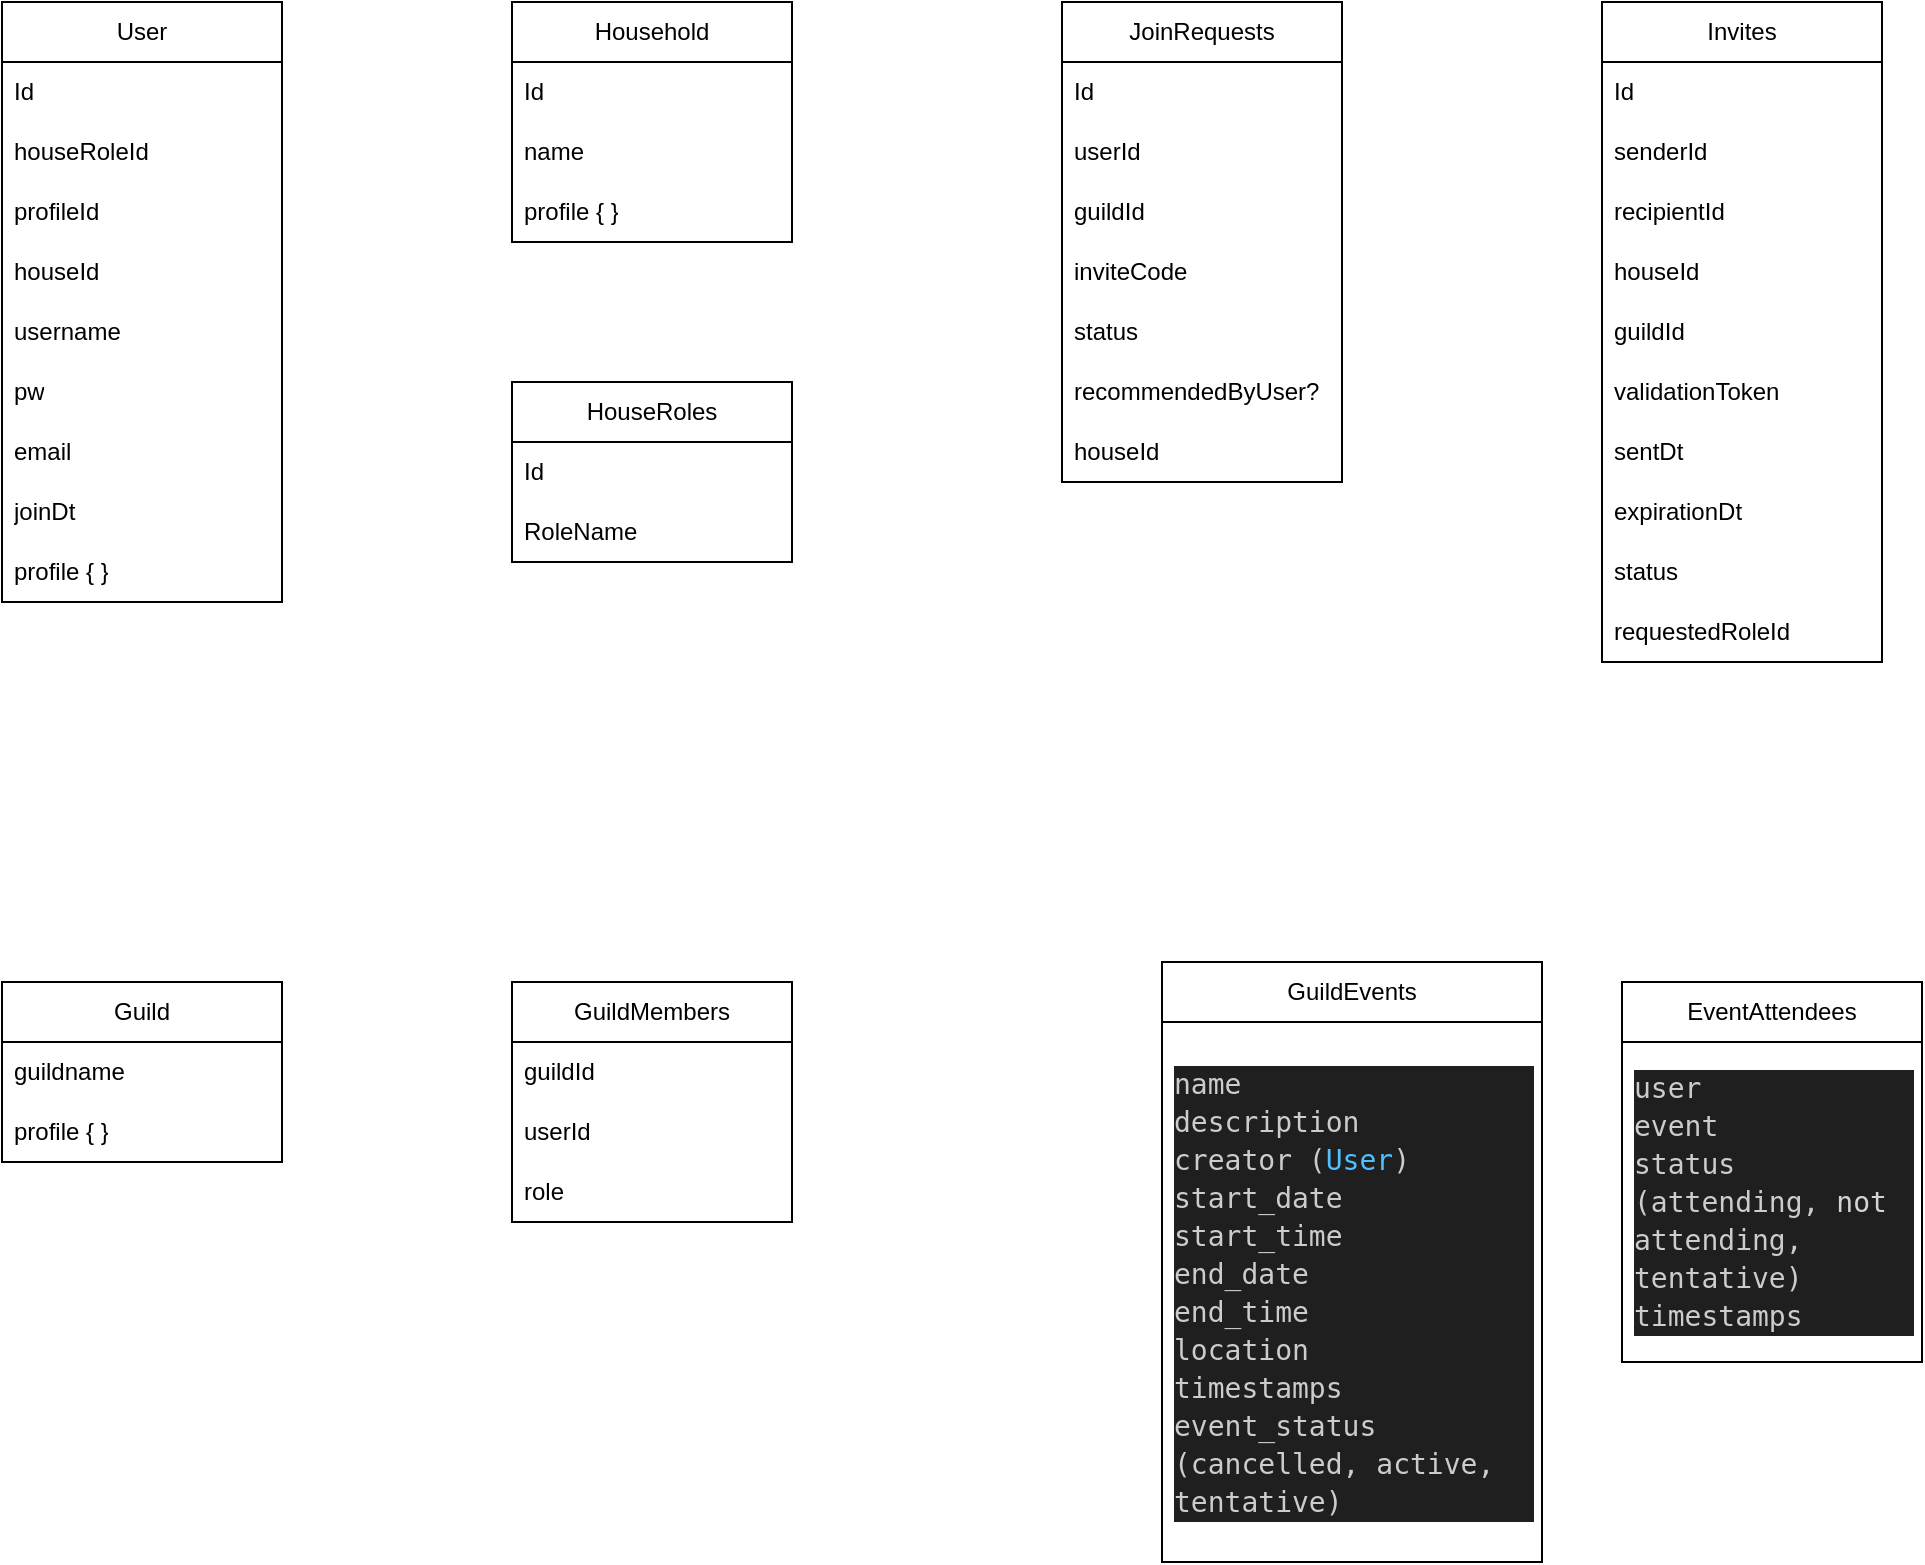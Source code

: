 <mxfile version="23.1.5" type="device">
  <diagram name="Page-1" id="X0s-m6jBx2qHv2Oh81oE">
    <mxGraphModel dx="1326" dy="1042" grid="1" gridSize="10" guides="1" tooltips="1" connect="1" arrows="1" fold="1" page="0" pageScale="1" pageWidth="850" pageHeight="1100" math="0" shadow="0">
      <root>
        <mxCell id="0" />
        <mxCell id="1" parent="0" />
        <mxCell id="xjD7mvp7fWhBBpH1s1Fi-1" value="User" style="swimlane;fontStyle=0;childLayout=stackLayout;horizontal=1;startSize=30;horizontalStack=0;resizeParent=1;resizeParentMax=0;resizeLast=0;collapsible=1;marginBottom=0;whiteSpace=wrap;html=1;" parent="1" vertex="1">
          <mxGeometry x="100" y="50" width="140" height="300" as="geometry" />
        </mxCell>
        <mxCell id="xjD7mvp7fWhBBpH1s1Fi-33" value="Id" style="text;strokeColor=none;fillColor=none;align=left;verticalAlign=middle;spacingLeft=4;spacingRight=4;overflow=hidden;points=[[0,0.5],[1,0.5]];portConstraint=eastwest;rotatable=0;whiteSpace=wrap;html=1;" parent="xjD7mvp7fWhBBpH1s1Fi-1" vertex="1">
          <mxGeometry y="30" width="140" height="30" as="geometry" />
        </mxCell>
        <mxCell id="xjD7mvp7fWhBBpH1s1Fi-27" value="houseRoleId" style="text;strokeColor=none;fillColor=none;align=left;verticalAlign=middle;spacingLeft=4;spacingRight=4;overflow=hidden;points=[[0,0.5],[1,0.5]];portConstraint=eastwest;rotatable=0;whiteSpace=wrap;html=1;" parent="xjD7mvp7fWhBBpH1s1Fi-1" vertex="1">
          <mxGeometry y="60" width="140" height="30" as="geometry" />
        </mxCell>
        <mxCell id="xjD7mvp7fWhBBpH1s1Fi-18" value="profileId" style="text;strokeColor=none;fillColor=none;align=left;verticalAlign=middle;spacingLeft=4;spacingRight=4;overflow=hidden;points=[[0,0.5],[1,0.5]];portConstraint=eastwest;rotatable=0;whiteSpace=wrap;html=1;" parent="xjD7mvp7fWhBBpH1s1Fi-1" vertex="1">
          <mxGeometry y="90" width="140" height="30" as="geometry" />
        </mxCell>
        <mxCell id="xjD7mvp7fWhBBpH1s1Fi-17" value="houseId" style="text;strokeColor=none;fillColor=none;align=left;verticalAlign=middle;spacingLeft=4;spacingRight=4;overflow=hidden;points=[[0,0.5],[1,0.5]];portConstraint=eastwest;rotatable=0;whiteSpace=wrap;html=1;" parent="xjD7mvp7fWhBBpH1s1Fi-1" vertex="1">
          <mxGeometry y="120" width="140" height="30" as="geometry" />
        </mxCell>
        <mxCell id="xjD7mvp7fWhBBpH1s1Fi-2" value="username" style="text;strokeColor=none;fillColor=none;align=left;verticalAlign=middle;spacingLeft=4;spacingRight=4;overflow=hidden;points=[[0,0.5],[1,0.5]];portConstraint=eastwest;rotatable=0;whiteSpace=wrap;html=1;" parent="xjD7mvp7fWhBBpH1s1Fi-1" vertex="1">
          <mxGeometry y="150" width="140" height="30" as="geometry" />
        </mxCell>
        <mxCell id="xjD7mvp7fWhBBpH1s1Fi-4" value="pw" style="text;strokeColor=none;fillColor=none;align=left;verticalAlign=middle;spacingLeft=4;spacingRight=4;overflow=hidden;points=[[0,0.5],[1,0.5]];portConstraint=eastwest;rotatable=0;whiteSpace=wrap;html=1;" parent="xjD7mvp7fWhBBpH1s1Fi-1" vertex="1">
          <mxGeometry y="180" width="140" height="30" as="geometry" />
        </mxCell>
        <mxCell id="xjD7mvp7fWhBBpH1s1Fi-3" value="email" style="text;strokeColor=none;fillColor=none;align=left;verticalAlign=middle;spacingLeft=4;spacingRight=4;overflow=hidden;points=[[0,0.5],[1,0.5]];portConstraint=eastwest;rotatable=0;whiteSpace=wrap;html=1;" parent="xjD7mvp7fWhBBpH1s1Fi-1" vertex="1">
          <mxGeometry y="210" width="140" height="30" as="geometry" />
        </mxCell>
        <mxCell id="xjD7mvp7fWhBBpH1s1Fi-40" value="joinDt&lt;br&gt;" style="text;strokeColor=none;fillColor=none;align=left;verticalAlign=middle;spacingLeft=4;spacingRight=4;overflow=hidden;points=[[0,0.5],[1,0.5]];portConstraint=eastwest;rotatable=0;whiteSpace=wrap;html=1;" parent="xjD7mvp7fWhBBpH1s1Fi-1" vertex="1">
          <mxGeometry y="240" width="140" height="30" as="geometry" />
        </mxCell>
        <mxCell id="xjD7mvp7fWhBBpH1s1Fi-48" value="profile { }" style="text;strokeColor=none;fillColor=none;align=left;verticalAlign=middle;spacingLeft=4;spacingRight=4;overflow=hidden;points=[[0,0.5],[1,0.5]];portConstraint=eastwest;rotatable=0;whiteSpace=wrap;html=1;" parent="xjD7mvp7fWhBBpH1s1Fi-1" vertex="1">
          <mxGeometry y="270" width="140" height="30" as="geometry" />
        </mxCell>
        <mxCell id="xjD7mvp7fWhBBpH1s1Fi-5" value="Household" style="swimlane;fontStyle=0;childLayout=stackLayout;horizontal=1;startSize=30;horizontalStack=0;resizeParent=1;resizeParentMax=0;resizeLast=0;collapsible=1;marginBottom=0;whiteSpace=wrap;html=1;" parent="1" vertex="1">
          <mxGeometry x="355" y="50" width="140" height="120" as="geometry" />
        </mxCell>
        <mxCell id="xjD7mvp7fWhBBpH1s1Fi-7" value="Id" style="text;strokeColor=none;fillColor=none;align=left;verticalAlign=middle;spacingLeft=4;spacingRight=4;overflow=hidden;points=[[0,0.5],[1,0.5]];portConstraint=eastwest;rotatable=0;whiteSpace=wrap;html=1;" parent="xjD7mvp7fWhBBpH1s1Fi-5" vertex="1">
          <mxGeometry y="30" width="140" height="30" as="geometry" />
        </mxCell>
        <mxCell id="xjD7mvp7fWhBBpH1s1Fi-6" value="name" style="text;strokeColor=none;fillColor=none;align=left;verticalAlign=middle;spacingLeft=4;spacingRight=4;overflow=hidden;points=[[0,0.5],[1,0.5]];portConstraint=eastwest;rotatable=0;whiteSpace=wrap;html=1;" parent="xjD7mvp7fWhBBpH1s1Fi-5" vertex="1">
          <mxGeometry y="60" width="140" height="30" as="geometry" />
        </mxCell>
        <mxCell id="xjD7mvp7fWhBBpH1s1Fi-41" value="profile { }" style="text;strokeColor=none;fillColor=none;align=left;verticalAlign=middle;spacingLeft=4;spacingRight=4;overflow=hidden;points=[[0,0.5],[1,0.5]];portConstraint=eastwest;rotatable=0;whiteSpace=wrap;html=1;" parent="xjD7mvp7fWhBBpH1s1Fi-5" vertex="1">
          <mxGeometry y="90" width="140" height="30" as="geometry" />
        </mxCell>
        <mxCell id="xjD7mvp7fWhBBpH1s1Fi-9" value="Guild" style="swimlane;fontStyle=0;childLayout=stackLayout;horizontal=1;startSize=30;horizontalStack=0;resizeParent=1;resizeParentMax=0;resizeLast=0;collapsible=1;marginBottom=0;whiteSpace=wrap;html=1;" parent="1" vertex="1">
          <mxGeometry x="100" y="540" width="140" height="90" as="geometry" />
        </mxCell>
        <mxCell id="xjD7mvp7fWhBBpH1s1Fi-10" value="guildname" style="text;strokeColor=none;fillColor=none;align=left;verticalAlign=middle;spacingLeft=4;spacingRight=4;overflow=hidden;points=[[0,0.5],[1,0.5]];portConstraint=eastwest;rotatable=0;whiteSpace=wrap;html=1;" parent="xjD7mvp7fWhBBpH1s1Fi-9" vertex="1">
          <mxGeometry y="30" width="140" height="30" as="geometry" />
        </mxCell>
        <mxCell id="xjD7mvp7fWhBBpH1s1Fi-71" value="profile { }" style="text;strokeColor=none;fillColor=none;align=left;verticalAlign=middle;spacingLeft=4;spacingRight=4;overflow=hidden;points=[[0,0.5],[1,0.5]];portConstraint=eastwest;rotatable=0;whiteSpace=wrap;html=1;" parent="xjD7mvp7fWhBBpH1s1Fi-9" vertex="1">
          <mxGeometry y="60" width="140" height="30" as="geometry" />
        </mxCell>
        <mxCell id="xjD7mvp7fWhBBpH1s1Fi-28" value="HouseRoles" style="swimlane;fontStyle=0;childLayout=stackLayout;horizontal=1;startSize=30;horizontalStack=0;resizeParent=1;resizeParentMax=0;resizeLast=0;collapsible=1;marginBottom=0;whiteSpace=wrap;html=1;" parent="1" vertex="1">
          <mxGeometry x="355" y="240" width="140" height="90" as="geometry" />
        </mxCell>
        <mxCell id="xjD7mvp7fWhBBpH1s1Fi-29" value="Id" style="text;strokeColor=none;fillColor=none;align=left;verticalAlign=middle;spacingLeft=4;spacingRight=4;overflow=hidden;points=[[0,0.5],[1,0.5]];portConstraint=eastwest;rotatable=0;whiteSpace=wrap;html=1;" parent="xjD7mvp7fWhBBpH1s1Fi-28" vertex="1">
          <mxGeometry y="30" width="140" height="30" as="geometry" />
        </mxCell>
        <mxCell id="xjD7mvp7fWhBBpH1s1Fi-30" value="RoleName" style="text;strokeColor=none;fillColor=none;align=left;verticalAlign=middle;spacingLeft=4;spacingRight=4;overflow=hidden;points=[[0,0.5],[1,0.5]];portConstraint=eastwest;rotatable=0;whiteSpace=wrap;html=1;" parent="xjD7mvp7fWhBBpH1s1Fi-28" vertex="1">
          <mxGeometry y="60" width="140" height="30" as="geometry" />
        </mxCell>
        <mxCell id="xjD7mvp7fWhBBpH1s1Fi-34" value="GuildMembers" style="swimlane;fontStyle=0;childLayout=stackLayout;horizontal=1;startSize=30;horizontalStack=0;resizeParent=1;resizeParentMax=0;resizeLast=0;collapsible=1;marginBottom=0;whiteSpace=wrap;html=1;" parent="1" vertex="1">
          <mxGeometry x="355" y="540" width="140" height="120" as="geometry" />
        </mxCell>
        <mxCell id="xjD7mvp7fWhBBpH1s1Fi-35" value="guildId" style="text;strokeColor=none;fillColor=none;align=left;verticalAlign=middle;spacingLeft=4;spacingRight=4;overflow=hidden;points=[[0,0.5],[1,0.5]];portConstraint=eastwest;rotatable=0;whiteSpace=wrap;html=1;" parent="xjD7mvp7fWhBBpH1s1Fi-34" vertex="1">
          <mxGeometry y="30" width="140" height="30" as="geometry" />
        </mxCell>
        <mxCell id="xjD7mvp7fWhBBpH1s1Fi-36" value="userId" style="text;strokeColor=none;fillColor=none;align=left;verticalAlign=middle;spacingLeft=4;spacingRight=4;overflow=hidden;points=[[0,0.5],[1,0.5]];portConstraint=eastwest;rotatable=0;whiteSpace=wrap;html=1;" parent="xjD7mvp7fWhBBpH1s1Fi-34" vertex="1">
          <mxGeometry y="60" width="140" height="30" as="geometry" />
        </mxCell>
        <mxCell id="xjD7mvp7fWhBBpH1s1Fi-42" value="role" style="text;strokeColor=none;fillColor=none;align=left;verticalAlign=middle;spacingLeft=4;spacingRight=4;overflow=hidden;points=[[0,0.5],[1,0.5]];portConstraint=eastwest;rotatable=0;whiteSpace=wrap;html=1;" parent="xjD7mvp7fWhBBpH1s1Fi-34" vertex="1">
          <mxGeometry y="90" width="140" height="30" as="geometry" />
        </mxCell>
        <mxCell id="xjD7mvp7fWhBBpH1s1Fi-50" value="Invites" style="swimlane;fontStyle=0;childLayout=stackLayout;horizontal=1;startSize=30;horizontalStack=0;resizeParent=1;resizeParentMax=0;resizeLast=0;collapsible=1;marginBottom=0;whiteSpace=wrap;html=1;" parent="1" vertex="1">
          <mxGeometry x="900" y="50" width="140" height="330" as="geometry" />
        </mxCell>
        <mxCell id="xjD7mvp7fWhBBpH1s1Fi-51" value="Id" style="text;strokeColor=none;fillColor=none;align=left;verticalAlign=middle;spacingLeft=4;spacingRight=4;overflow=hidden;points=[[0,0.5],[1,0.5]];portConstraint=eastwest;rotatable=0;whiteSpace=wrap;html=1;" parent="xjD7mvp7fWhBBpH1s1Fi-50" vertex="1">
          <mxGeometry y="30" width="140" height="30" as="geometry" />
        </mxCell>
        <mxCell id="xjD7mvp7fWhBBpH1s1Fi-52" value="senderId" style="text;strokeColor=none;fillColor=none;align=left;verticalAlign=middle;spacingLeft=4;spacingRight=4;overflow=hidden;points=[[0,0.5],[1,0.5]];portConstraint=eastwest;rotatable=0;whiteSpace=wrap;html=1;" parent="xjD7mvp7fWhBBpH1s1Fi-50" vertex="1">
          <mxGeometry y="60" width="140" height="30" as="geometry" />
        </mxCell>
        <mxCell id="xjD7mvp7fWhBBpH1s1Fi-53" value="recipientId" style="text;strokeColor=none;fillColor=none;align=left;verticalAlign=middle;spacingLeft=4;spacingRight=4;overflow=hidden;points=[[0,0.5],[1,0.5]];portConstraint=eastwest;rotatable=0;whiteSpace=wrap;html=1;" parent="xjD7mvp7fWhBBpH1s1Fi-50" vertex="1">
          <mxGeometry y="90" width="140" height="30" as="geometry" />
        </mxCell>
        <mxCell id="xjD7mvp7fWhBBpH1s1Fi-58" value="houseId" style="text;strokeColor=none;fillColor=none;align=left;verticalAlign=middle;spacingLeft=4;spacingRight=4;overflow=hidden;points=[[0,0.5],[1,0.5]];portConstraint=eastwest;rotatable=0;whiteSpace=wrap;html=1;" parent="xjD7mvp7fWhBBpH1s1Fi-50" vertex="1">
          <mxGeometry y="120" width="140" height="30" as="geometry" />
        </mxCell>
        <mxCell id="xjD7mvp7fWhBBpH1s1Fi-66" value="guildId" style="text;strokeColor=none;fillColor=none;align=left;verticalAlign=middle;spacingLeft=4;spacingRight=4;overflow=hidden;points=[[0,0.5],[1,0.5]];portConstraint=eastwest;rotatable=0;whiteSpace=wrap;html=1;" parent="xjD7mvp7fWhBBpH1s1Fi-50" vertex="1">
          <mxGeometry y="150" width="140" height="30" as="geometry" />
        </mxCell>
        <mxCell id="xjD7mvp7fWhBBpH1s1Fi-64" value="validationToken" style="text;strokeColor=none;fillColor=none;align=left;verticalAlign=middle;spacingLeft=4;spacingRight=4;overflow=hidden;points=[[0,0.5],[1,0.5]];portConstraint=eastwest;rotatable=0;whiteSpace=wrap;html=1;" parent="xjD7mvp7fWhBBpH1s1Fi-50" vertex="1">
          <mxGeometry y="180" width="140" height="30" as="geometry" />
        </mxCell>
        <mxCell id="xjD7mvp7fWhBBpH1s1Fi-60" value="sentDt" style="text;strokeColor=none;fillColor=none;align=left;verticalAlign=middle;spacingLeft=4;spacingRight=4;overflow=hidden;points=[[0,0.5],[1,0.5]];portConstraint=eastwest;rotatable=0;whiteSpace=wrap;html=1;" parent="xjD7mvp7fWhBBpH1s1Fi-50" vertex="1">
          <mxGeometry y="210" width="140" height="30" as="geometry" />
        </mxCell>
        <mxCell id="xjD7mvp7fWhBBpH1s1Fi-67" value="expirationDt" style="text;strokeColor=none;fillColor=none;align=left;verticalAlign=middle;spacingLeft=4;spacingRight=4;overflow=hidden;points=[[0,0.5],[1,0.5]];portConstraint=eastwest;rotatable=0;whiteSpace=wrap;html=1;" parent="xjD7mvp7fWhBBpH1s1Fi-50" vertex="1">
          <mxGeometry y="240" width="140" height="30" as="geometry" />
        </mxCell>
        <mxCell id="xjD7mvp7fWhBBpH1s1Fi-61" value="status" style="text;strokeColor=none;fillColor=none;align=left;verticalAlign=middle;spacingLeft=4;spacingRight=4;overflow=hidden;points=[[0,0.5],[1,0.5]];portConstraint=eastwest;rotatable=0;whiteSpace=wrap;html=1;" parent="xjD7mvp7fWhBBpH1s1Fi-50" vertex="1">
          <mxGeometry y="270" width="140" height="30" as="geometry" />
        </mxCell>
        <mxCell id="xjD7mvp7fWhBBpH1s1Fi-68" value="requestedRoleId" style="text;strokeColor=none;fillColor=none;align=left;verticalAlign=middle;spacingLeft=4;spacingRight=4;overflow=hidden;points=[[0,0.5],[1,0.5]];portConstraint=eastwest;rotatable=0;whiteSpace=wrap;html=1;" parent="xjD7mvp7fWhBBpH1s1Fi-50" vertex="1">
          <mxGeometry y="300" width="140" height="30" as="geometry" />
        </mxCell>
        <mxCell id="xjD7mvp7fWhBBpH1s1Fi-72" value="GuildEvents" style="swimlane;fontStyle=0;childLayout=stackLayout;horizontal=1;startSize=30;horizontalStack=0;resizeParent=1;resizeParentMax=0;resizeLast=0;collapsible=1;marginBottom=0;whiteSpace=wrap;html=1;" parent="1" vertex="1">
          <mxGeometry x="680" y="530" width="190" height="300" as="geometry" />
        </mxCell>
        <mxCell id="xjD7mvp7fWhBBpH1s1Fi-73" value="&lt;div style=&quot;color: rgb(204, 204, 204); background-color: rgb(31, 31, 31); font-family: &amp;quot;Droid Sans Mono&amp;quot;, &amp;quot;monospace&amp;quot;, monospace; font-weight: normal; font-size: 14px; line-height: 19px;&quot;&gt;&lt;div&gt;&lt;span style=&quot;color: #cccccc;&quot;&gt;name&lt;/span&gt;&lt;/div&gt;&lt;div&gt;&lt;span style=&quot;color: #cccccc;&quot;&gt;    description&lt;/span&gt;&lt;/div&gt;&lt;div&gt;&lt;span style=&quot;color: #cccccc;&quot;&gt;    creator (&lt;/span&gt;&lt;span style=&quot;color: #4fc1ff;&quot;&gt;User&lt;/span&gt;&lt;span style=&quot;color: #cccccc;&quot;&gt;)&lt;/span&gt;&lt;/div&gt;&lt;div&gt;&lt;span style=&quot;color: #cccccc;&quot;&gt;    start_date&lt;/span&gt;&lt;/div&gt;&lt;div&gt;&lt;span style=&quot;color: #cccccc;&quot;&gt;    start_time&lt;/span&gt;&lt;/div&gt;&lt;div&gt;&lt;span style=&quot;color: #cccccc;&quot;&gt;    end_date&lt;/span&gt;&lt;/div&gt;&lt;div&gt;&lt;span style=&quot;color: #cccccc;&quot;&gt;    end_time&lt;/span&gt;&lt;/div&gt;&lt;div&gt;&lt;span style=&quot;color: #cccccc;&quot;&gt;    location&lt;/span&gt;&lt;/div&gt;&lt;div&gt;&lt;span style=&quot;color: #cccccc;&quot;&gt;    timestamps&lt;/span&gt;&lt;/div&gt;&lt;div&gt;&lt;span style=&quot;color: #cccccc;&quot;&gt;    event_status (cancelled, active, tentative)&lt;/span&gt;&lt;/div&gt;&lt;/div&gt;" style="text;strokeColor=none;fillColor=none;align=left;verticalAlign=middle;spacingLeft=4;spacingRight=4;overflow=hidden;points=[[0,0.5],[1,0.5]];portConstraint=eastwest;rotatable=0;whiteSpace=wrap;html=1;" parent="xjD7mvp7fWhBBpH1s1Fi-72" vertex="1">
          <mxGeometry y="30" width="190" height="270" as="geometry" />
        </mxCell>
        <mxCell id="zw6DzKd25NZ7ZgGuWX3a-1" value="JoinRequests" style="swimlane;fontStyle=0;childLayout=stackLayout;horizontal=1;startSize=30;horizontalStack=0;resizeParent=1;resizeParentMax=0;resizeLast=0;collapsible=1;marginBottom=0;whiteSpace=wrap;html=1;" parent="1" vertex="1">
          <mxGeometry x="630" y="50" width="140" height="240" as="geometry" />
        </mxCell>
        <mxCell id="zw6DzKd25NZ7ZgGuWX3a-2" value="Id" style="text;strokeColor=none;fillColor=none;align=left;verticalAlign=middle;spacingLeft=4;spacingRight=4;overflow=hidden;points=[[0,0.5],[1,0.5]];portConstraint=eastwest;rotatable=0;whiteSpace=wrap;html=1;" parent="zw6DzKd25NZ7ZgGuWX3a-1" vertex="1">
          <mxGeometry y="30" width="140" height="30" as="geometry" />
        </mxCell>
        <mxCell id="zw6DzKd25NZ7ZgGuWX3a-4" value="userId" style="text;strokeColor=none;fillColor=none;align=left;verticalAlign=middle;spacingLeft=4;spacingRight=4;overflow=hidden;points=[[0,0.5],[1,0.5]];portConstraint=eastwest;rotatable=0;whiteSpace=wrap;html=1;" parent="zw6DzKd25NZ7ZgGuWX3a-1" vertex="1">
          <mxGeometry y="60" width="140" height="30" as="geometry" />
        </mxCell>
        <mxCell id="zw6DzKd25NZ7ZgGuWX3a-6" value="guildId" style="text;strokeColor=none;fillColor=none;align=left;verticalAlign=middle;spacingLeft=4;spacingRight=4;overflow=hidden;points=[[0,0.5],[1,0.5]];portConstraint=eastwest;rotatable=0;whiteSpace=wrap;html=1;" parent="zw6DzKd25NZ7ZgGuWX3a-1" vertex="1">
          <mxGeometry y="90" width="140" height="30" as="geometry" />
        </mxCell>
        <mxCell id="zw6DzKd25NZ7ZgGuWX3a-7" value="inviteCode" style="text;strokeColor=none;fillColor=none;align=left;verticalAlign=middle;spacingLeft=4;spacingRight=4;overflow=hidden;points=[[0,0.5],[1,0.5]];portConstraint=eastwest;rotatable=0;whiteSpace=wrap;html=1;" parent="zw6DzKd25NZ7ZgGuWX3a-1" vertex="1">
          <mxGeometry y="120" width="140" height="30" as="geometry" />
        </mxCell>
        <mxCell id="zw6DzKd25NZ7ZgGuWX3a-10" value="status" style="text;strokeColor=none;fillColor=none;align=left;verticalAlign=middle;spacingLeft=4;spacingRight=4;overflow=hidden;points=[[0,0.5],[1,0.5]];portConstraint=eastwest;rotatable=0;whiteSpace=wrap;html=1;" parent="zw6DzKd25NZ7ZgGuWX3a-1" vertex="1">
          <mxGeometry y="150" width="140" height="30" as="geometry" />
        </mxCell>
        <mxCell id="zw6DzKd25NZ7ZgGuWX3a-13" value="recommendedByUser?" style="text;strokeColor=none;fillColor=none;align=left;verticalAlign=middle;spacingLeft=4;spacingRight=4;overflow=hidden;points=[[0,0.5],[1,0.5]];portConstraint=eastwest;rotatable=0;whiteSpace=wrap;html=1;" parent="zw6DzKd25NZ7ZgGuWX3a-1" vertex="1">
          <mxGeometry y="180" width="140" height="30" as="geometry" />
        </mxCell>
        <mxCell id="zw6DzKd25NZ7ZgGuWX3a-5" value="houseId" style="text;strokeColor=none;fillColor=none;align=left;verticalAlign=middle;spacingLeft=4;spacingRight=4;overflow=hidden;points=[[0,0.5],[1,0.5]];portConstraint=eastwest;rotatable=0;whiteSpace=wrap;html=1;" parent="zw6DzKd25NZ7ZgGuWX3a-1" vertex="1">
          <mxGeometry y="210" width="140" height="30" as="geometry" />
        </mxCell>
        <mxCell id="zJemG0htukDiJGaWIq0u-1" value="EventAttendees" style="swimlane;fontStyle=0;childLayout=stackLayout;horizontal=1;startSize=30;horizontalStack=0;resizeParent=1;resizeParentMax=0;resizeLast=0;collapsible=1;marginBottom=0;whiteSpace=wrap;html=1;" vertex="1" parent="1">
          <mxGeometry x="910" y="540" width="150" height="190" as="geometry" />
        </mxCell>
        <mxCell id="zJemG0htukDiJGaWIq0u-2" value="&lt;div style=&quot;color: rgb(204, 204, 204); background-color: rgb(31, 31, 31); font-family: &amp;quot;Droid Sans Mono&amp;quot;, &amp;quot;monospace&amp;quot;, monospace; font-weight: normal; font-size: 14px; line-height: 19px;&quot;&gt;&lt;div&gt;&lt;span style=&quot;color: #cccccc;&quot;&gt;user&lt;/span&gt;&lt;/div&gt;&lt;div&gt;&lt;span style=&quot;color: #cccccc;&quot;&gt;    event&lt;/span&gt;&lt;/div&gt;&lt;div&gt;&lt;span style=&quot;color: #cccccc;&quot;&gt;    status (attending, &lt;/span&gt;&lt;span style=&quot;color: #d4d4d4;&quot;&gt;not&lt;/span&gt;&lt;span style=&quot;color: #cccccc;&quot;&gt; attending, tentative)&lt;/span&gt;&lt;/div&gt;&lt;div&gt;&lt;span style=&quot;color: #cccccc;&quot;&gt;    timestamps&lt;/span&gt;&lt;/div&gt;&lt;/div&gt;" style="text;strokeColor=none;fillColor=none;align=left;verticalAlign=middle;spacingLeft=4;spacingRight=4;overflow=hidden;points=[[0,0.5],[1,0.5]];portConstraint=eastwest;rotatable=0;whiteSpace=wrap;html=1;" vertex="1" parent="zJemG0htukDiJGaWIq0u-1">
          <mxGeometry y="30" width="150" height="160" as="geometry" />
        </mxCell>
      </root>
    </mxGraphModel>
  </diagram>
</mxfile>
